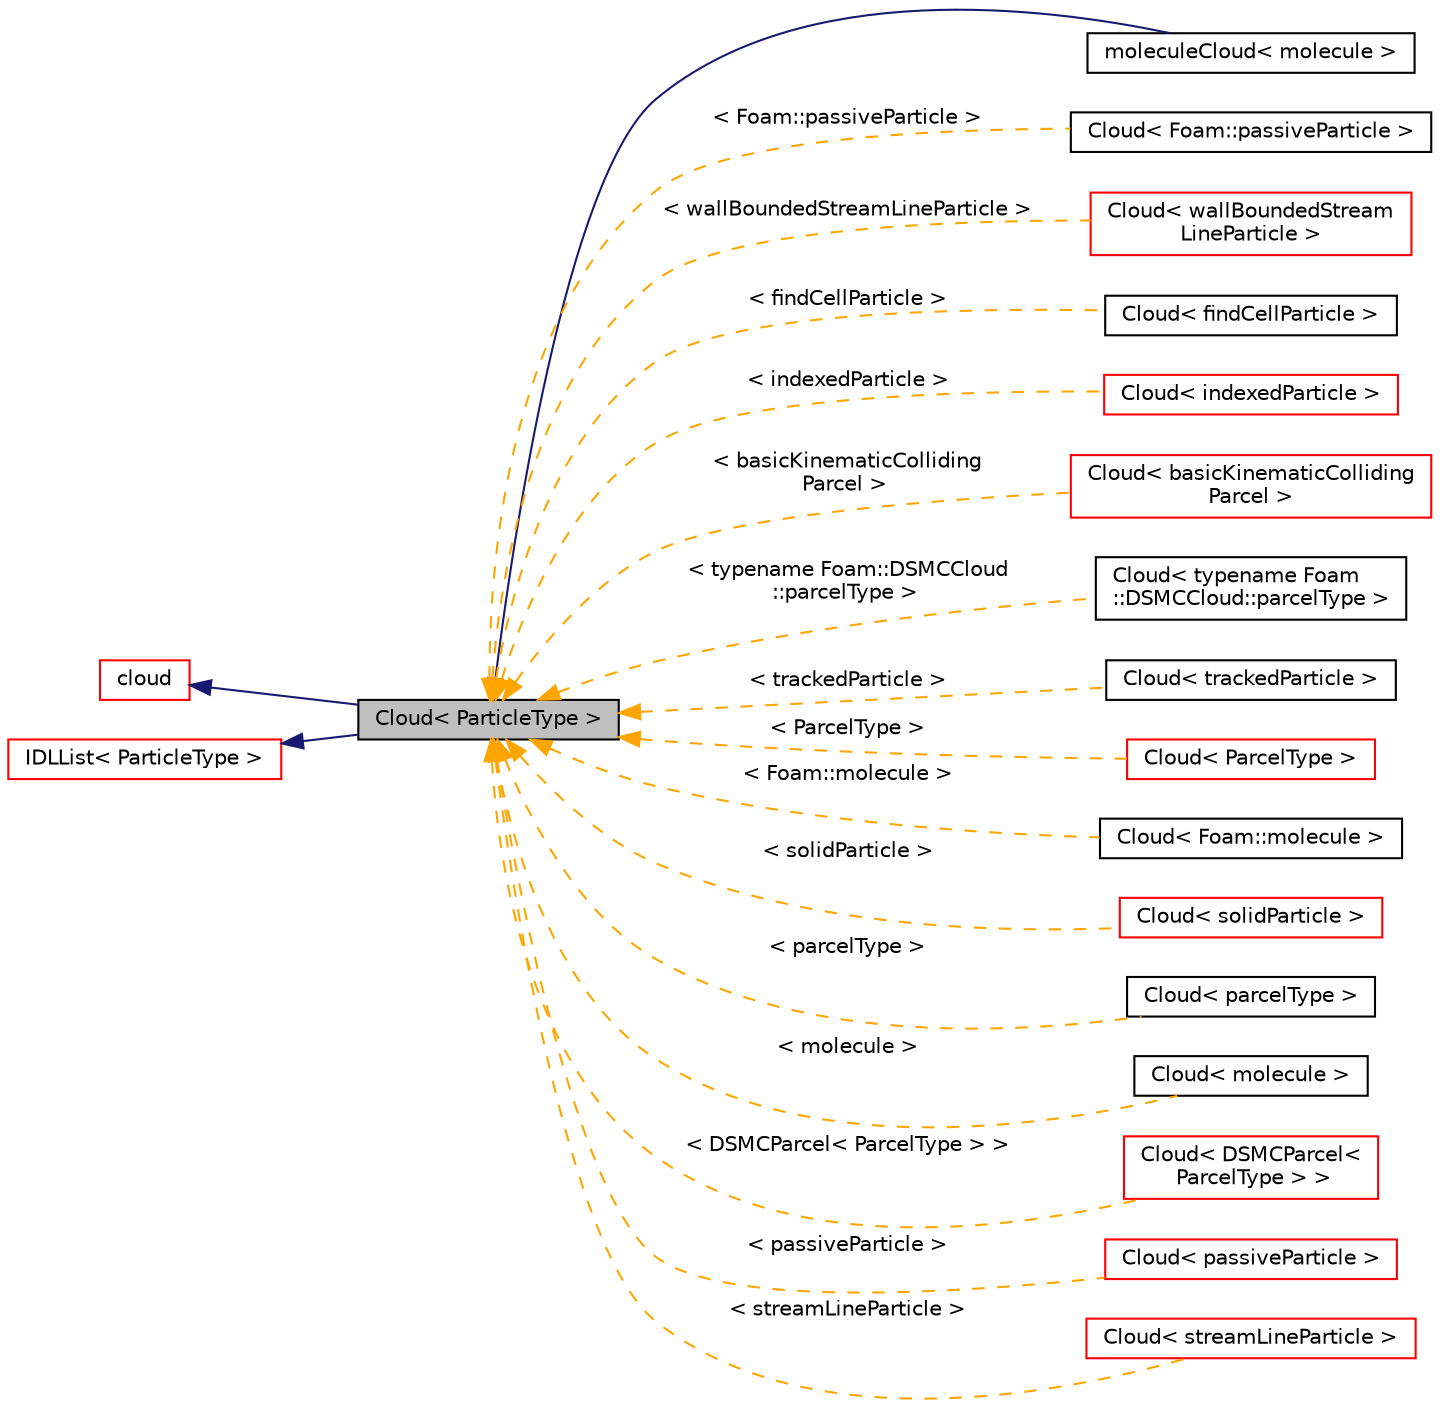 digraph "Cloud&lt; ParticleType &gt;"
{
  bgcolor="transparent";
  edge [fontname="Helvetica",fontsize="10",labelfontname="Helvetica",labelfontsize="10"];
  node [fontname="Helvetica",fontsize="10",shape=record];
  rankdir="LR";
  Node1 [label="Cloud\< ParticleType \>",height=0.2,width=0.4,color="black", fillcolor="grey75", style="filled", fontcolor="black"];
  Node2 -> Node1 [dir="back",color="midnightblue",fontsize="10",style="solid",fontname="Helvetica"];
  Node2 [label="cloud",height=0.2,width=0.4,color="red",URL="$a00278.html",tooltip="A cloud is a collection of lagrangian particles. "];
  Node3 -> Node1 [dir="back",color="midnightblue",fontsize="10",style="solid",fontname="Helvetica"];
  Node3 [label="IDLList\< ParticleType \>",height=0.2,width=0.4,color="red",URL="$a01050.html"];
  Node1 -> Node4 [dir="back",color="midnightblue",fontsize="10",style="solid",fontname="Helvetica"];
  Node4 [label="moleculeCloud\< molecule \>",height=0.2,width=0.4,color="black",URL="$a01562.html"];
  Node1 -> Node5 [dir="back",color="orange",fontsize="10",style="dashed",label=" \< Foam::passiveParticle \>" ,fontname="Helvetica"];
  Node5 [label="Cloud\< Foam::passiveParticle \>",height=0.2,width=0.4,color="black",URL="$a00277.html"];
  Node1 -> Node6 [dir="back",color="orange",fontsize="10",style="dashed",label=" \< wallBoundedStreamLineParticle \>" ,fontname="Helvetica"];
  Node6 [label="Cloud\< wallBoundedStream\lLineParticle \>",height=0.2,width=0.4,color="red",URL="$a00277.html"];
  Node1 -> Node7 [dir="back",color="orange",fontsize="10",style="dashed",label=" \< findCellParticle \>" ,fontname="Helvetica"];
  Node7 [label="Cloud\< findCellParticle \>",height=0.2,width=0.4,color="black",URL="$a00277.html"];
  Node1 -> Node8 [dir="back",color="orange",fontsize="10",style="dashed",label=" \< indexedParticle \>" ,fontname="Helvetica"];
  Node8 [label="Cloud\< indexedParticle \>",height=0.2,width=0.4,color="red",URL="$a00277.html"];
  Node1 -> Node9 [dir="back",color="orange",fontsize="10",style="dashed",label=" \< basicKinematicColliding\lParcel \>" ,fontname="Helvetica"];
  Node9 [label="Cloud\< basicKinematicColliding\lParcel \>",height=0.2,width=0.4,color="red",URL="$a00277.html"];
  Node1 -> Node10 [dir="back",color="orange",fontsize="10",style="dashed",label=" \< typename Foam::DSMCCloud\l::parcelType \>" ,fontname="Helvetica"];
  Node10 [label="Cloud\< typename Foam\l::DSMCCloud::parcelType \>",height=0.2,width=0.4,color="black",URL="$a00277.html"];
  Node1 -> Node11 [dir="back",color="orange",fontsize="10",style="dashed",label=" \< trackedParticle \>" ,fontname="Helvetica"];
  Node11 [label="Cloud\< trackedParticle \>",height=0.2,width=0.4,color="black",URL="$a00277.html"];
  Node1 -> Node12 [dir="back",color="orange",fontsize="10",style="dashed",label=" \< ParcelType \>" ,fontname="Helvetica"];
  Node12 [label="Cloud\< ParcelType \>",height=0.2,width=0.4,color="red",URL="$a00277.html"];
  Node1 -> Node13 [dir="back",color="orange",fontsize="10",style="dashed",label=" \< Foam::molecule \>" ,fontname="Helvetica"];
  Node13 [label="Cloud\< Foam::molecule \>",height=0.2,width=0.4,color="black",URL="$a00277.html"];
  Node1 -> Node14 [dir="back",color="orange",fontsize="10",style="dashed",label=" \< solidParticle \>" ,fontname="Helvetica"];
  Node14 [label="Cloud\< solidParticle \>",height=0.2,width=0.4,color="red",URL="$a00277.html"];
  Node1 -> Node15 [dir="back",color="orange",fontsize="10",style="dashed",label=" \< parcelType \>" ,fontname="Helvetica"];
  Node15 [label="Cloud\< parcelType \>",height=0.2,width=0.4,color="black",URL="$a00277.html"];
  Node1 -> Node16 [dir="back",color="orange",fontsize="10",style="dashed",label=" \< molecule \>" ,fontname="Helvetica"];
  Node16 [label="Cloud\< molecule \>",height=0.2,width=0.4,color="black",URL="$a00277.html"];
  Node1 -> Node17 [dir="back",color="orange",fontsize="10",style="dashed",label=" \< DSMCParcel\< ParcelType \> \>" ,fontname="Helvetica"];
  Node17 [label="Cloud\< DSMCParcel\<\l ParcelType \> \>",height=0.2,width=0.4,color="red",URL="$a00277.html"];
  Node1 -> Node18 [dir="back",color="orange",fontsize="10",style="dashed",label=" \< passiveParticle \>" ,fontname="Helvetica"];
  Node18 [label="Cloud\< passiveParticle \>",height=0.2,width=0.4,color="red",URL="$a00277.html"];
  Node1 -> Node19 [dir="back",color="orange",fontsize="10",style="dashed",label=" \< streamLineParticle \>" ,fontname="Helvetica"];
  Node19 [label="Cloud\< streamLineParticle \>",height=0.2,width=0.4,color="red",URL="$a00277.html"];
}
